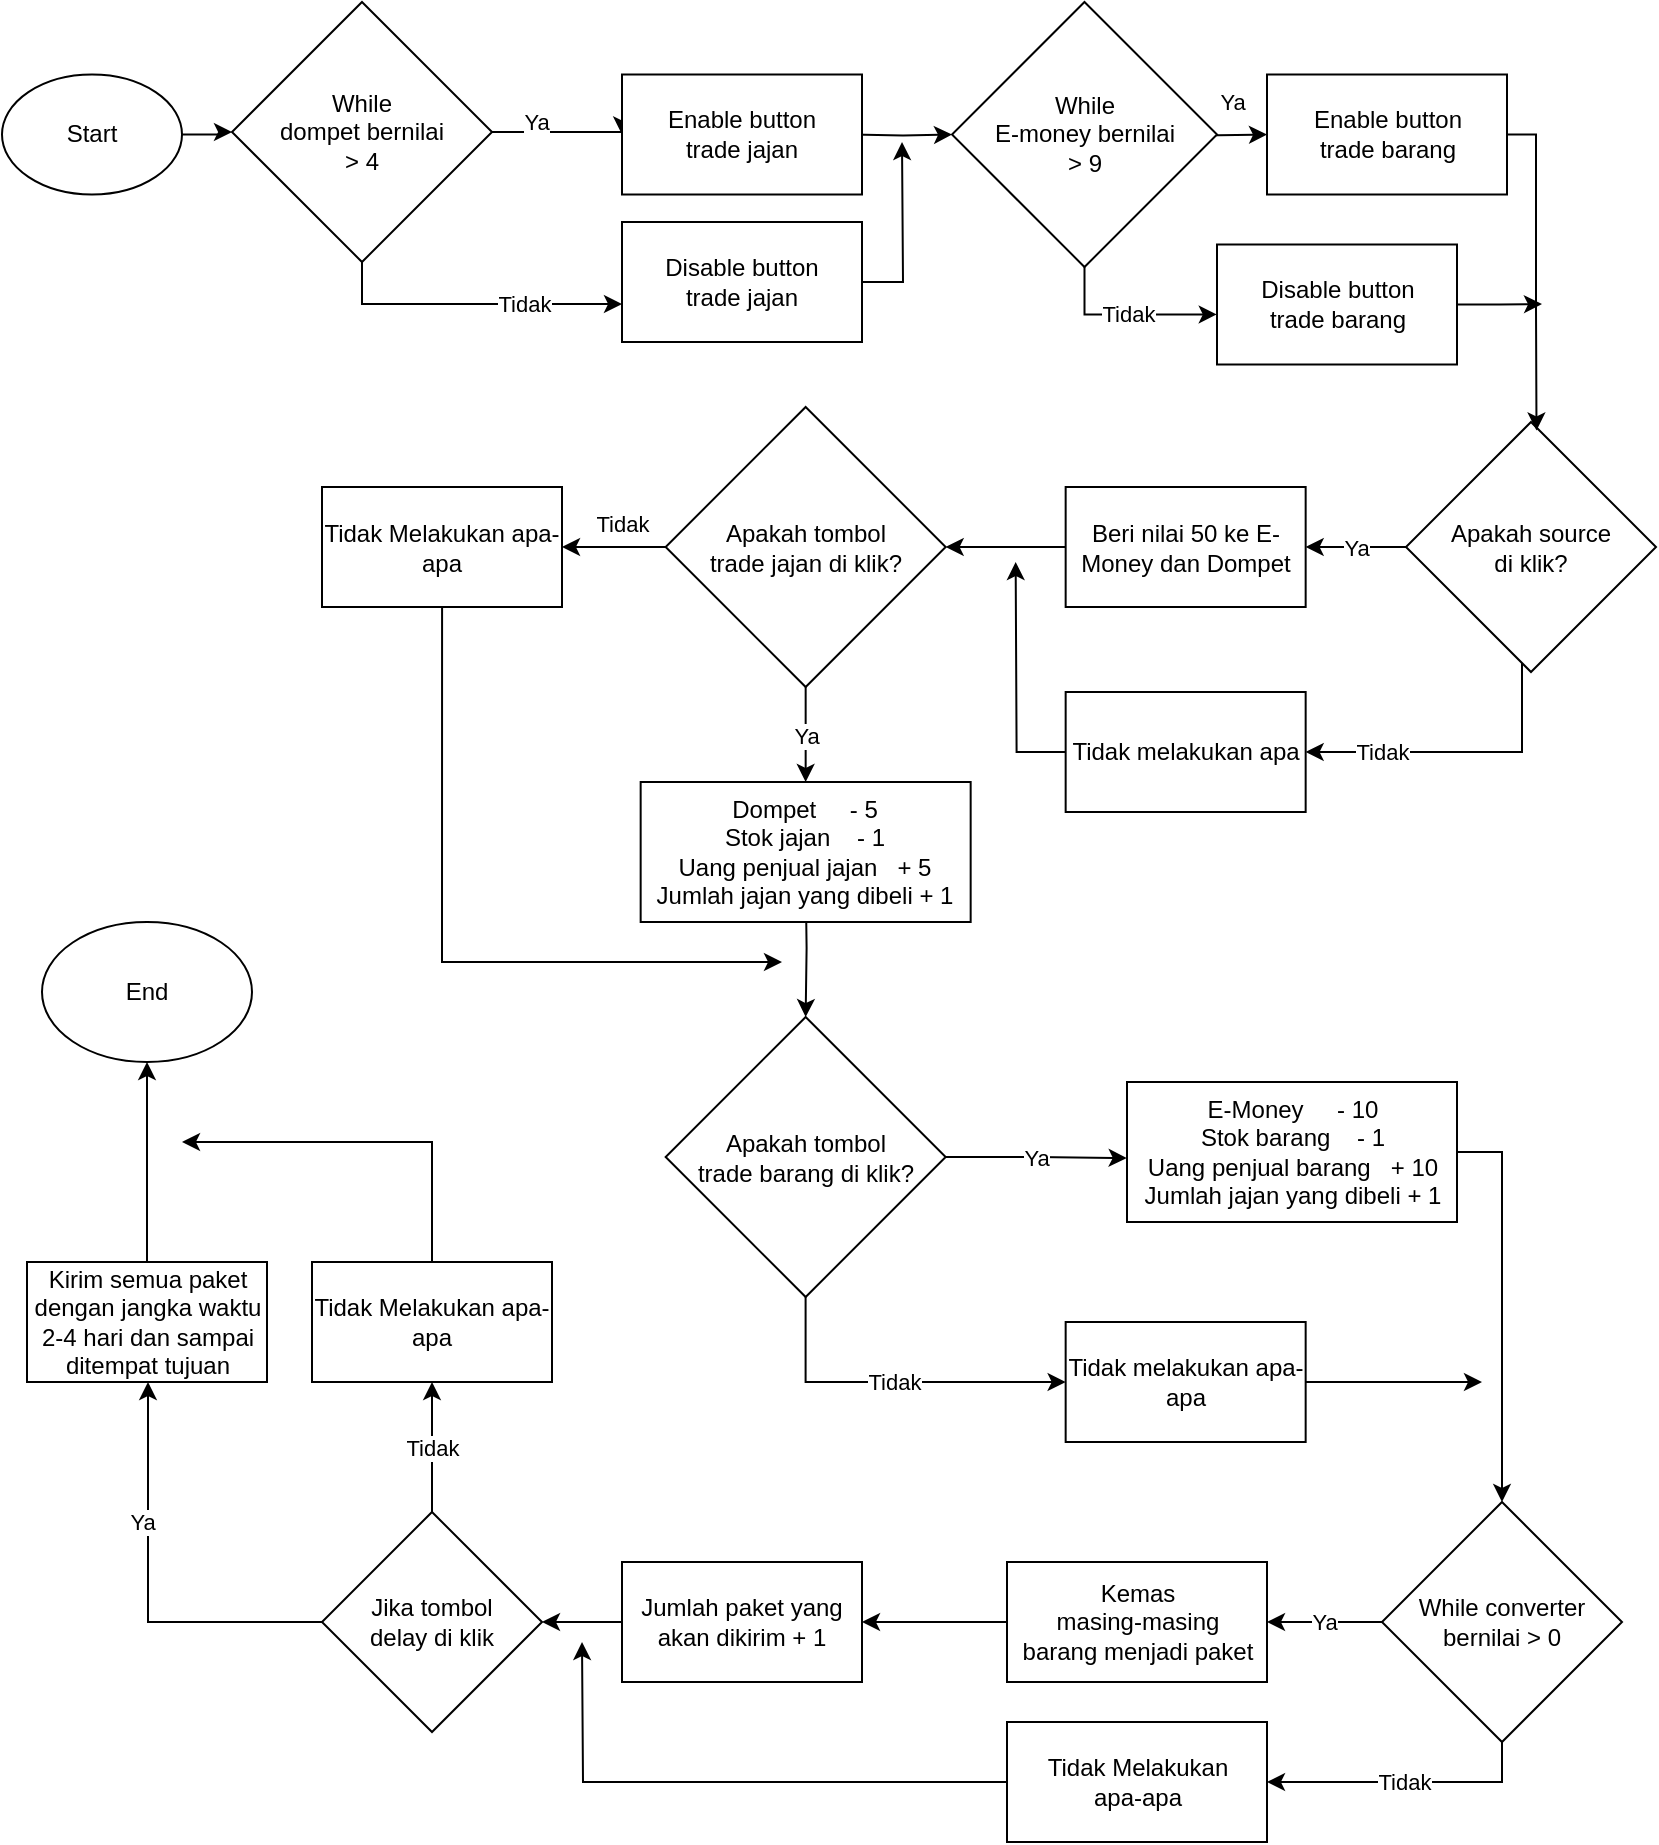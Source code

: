 <mxfile version="17.4.6" type="github">
  <diagram id="C5RBs43oDa-KdzZeNtuy" name="Page-1">
    <mxGraphModel dx="1185" dy="579" grid="1" gridSize="10" guides="1" tooltips="1" connect="1" arrows="1" fold="1" page="1" pageScale="1" pageWidth="827" pageHeight="1169" math="0" shadow="0">
      <root>
        <mxCell id="WIyWlLk6GJQsqaUBKTNV-0" />
        <mxCell id="WIyWlLk6GJQsqaUBKTNV-1" parent="WIyWlLk6GJQsqaUBKTNV-0" />
        <mxCell id="Z7cNQyEQPVKTYNyqZmgP-8" style="edgeStyle=orthogonalEdgeStyle;rounded=0;orthogonalLoop=1;jettySize=auto;html=1;entryX=1;entryY=0.5;entryDx=0;entryDy=0;" parent="WIyWlLk6GJQsqaUBKTNV-1" source="Z7cNQyEQPVKTYNyqZmgP-0" target="Z7cNQyEQPVKTYNyqZmgP-10" edge="1">
          <mxGeometry relative="1" as="geometry">
            <mxPoint x="764.94" y="410" as="targetPoint" />
            <Array as="points">
              <mxPoint x="760" y="385" />
            </Array>
          </mxGeometry>
        </mxCell>
        <mxCell id="Z7cNQyEQPVKTYNyqZmgP-34" value="Tidak" style="edgeLabel;html=1;align=center;verticalAlign=middle;resizable=0;points=[];" parent="Z7cNQyEQPVKTYNyqZmgP-8" vertex="1" connectable="0">
          <mxGeometry x="0.498" relative="1" as="geometry">
            <mxPoint as="offset" />
          </mxGeometry>
        </mxCell>
        <mxCell id="Z7cNQyEQPVKTYNyqZmgP-33" value="Ya" style="edgeStyle=orthogonalEdgeStyle;rounded=0;orthogonalLoop=1;jettySize=auto;html=1;entryX=1;entryY=0.5;entryDx=0;entryDy=0;" parent="WIyWlLk6GJQsqaUBKTNV-1" source="Z7cNQyEQPVKTYNyqZmgP-0" target="Z7cNQyEQPVKTYNyqZmgP-11" edge="1">
          <mxGeometry relative="1" as="geometry" />
        </mxCell>
        <mxCell id="Z7cNQyEQPVKTYNyqZmgP-0" value="Apakah source &lt;br&gt;di klik?" style="rhombus;whiteSpace=wrap;html=1;" parent="WIyWlLk6GJQsqaUBKTNV-1" vertex="1">
          <mxGeometry x="702" y="220" width="125" height="125" as="geometry" />
        </mxCell>
        <mxCell id="Z7cNQyEQPVKTYNyqZmgP-38" style="edgeStyle=orthogonalEdgeStyle;rounded=0;orthogonalLoop=1;jettySize=auto;html=1;entryX=0;entryY=0.5;entryDx=0;entryDy=0;" parent="WIyWlLk6GJQsqaUBKTNV-1" source="Z7cNQyEQPVKTYNyqZmgP-4" target="Z7cNQyEQPVKTYNyqZmgP-12" edge="1">
          <mxGeometry relative="1" as="geometry" />
        </mxCell>
        <mxCell id="Z7cNQyEQPVKTYNyqZmgP-4" value="Start" style="ellipse;whiteSpace=wrap;html=1;" parent="WIyWlLk6GJQsqaUBKTNV-1" vertex="1">
          <mxGeometry y="46.25" width="90" height="60" as="geometry" />
        </mxCell>
        <mxCell id="Z7cNQyEQPVKTYNyqZmgP-41" style="edgeStyle=orthogonalEdgeStyle;rounded=0;orthogonalLoop=1;jettySize=auto;html=1;" parent="WIyWlLk6GJQsqaUBKTNV-1" source="Z7cNQyEQPVKTYNyqZmgP-10" edge="1">
          <mxGeometry relative="1" as="geometry">
            <mxPoint x="506.83" y="290" as="targetPoint" />
          </mxGeometry>
        </mxCell>
        <mxCell id="Z7cNQyEQPVKTYNyqZmgP-10" value="Tidak melakukan apa" style="rounded=0;whiteSpace=wrap;html=1;" parent="WIyWlLk6GJQsqaUBKTNV-1" vertex="1">
          <mxGeometry x="531.83" y="355" width="120" height="60" as="geometry" />
        </mxCell>
        <mxCell id="Z7cNQyEQPVKTYNyqZmgP-40" style="edgeStyle=orthogonalEdgeStyle;rounded=0;orthogonalLoop=1;jettySize=auto;html=1;" parent="WIyWlLk6GJQsqaUBKTNV-1" source="Z7cNQyEQPVKTYNyqZmgP-11" target="Z7cNQyEQPVKTYNyqZmgP-39" edge="1">
          <mxGeometry relative="1" as="geometry" />
        </mxCell>
        <mxCell id="Z7cNQyEQPVKTYNyqZmgP-11" value="Beri nilai 50 ke E-Money dan Dompet" style="rounded=0;whiteSpace=wrap;html=1;" parent="WIyWlLk6GJQsqaUBKTNV-1" vertex="1">
          <mxGeometry x="531.83" y="252.5" width="120" height="60" as="geometry" />
        </mxCell>
        <mxCell id="Z7cNQyEQPVKTYNyqZmgP-14" value="Ya" style="edgeStyle=orthogonalEdgeStyle;rounded=0;orthogonalLoop=1;jettySize=auto;html=1;entryX=0;entryY=0.5;entryDx=0;entryDy=0;" parent="WIyWlLk6GJQsqaUBKTNV-1" source="Z7cNQyEQPVKTYNyqZmgP-12" target="kCmnTzstF_ioefvpOy1T-1" edge="1">
          <mxGeometry x="-0.333" y="5" relative="1" as="geometry">
            <mxPoint x="305" y="75" as="targetPoint" />
            <Array as="points">
              <mxPoint x="310" y="75" />
            </Array>
            <mxPoint as="offset" />
          </mxGeometry>
        </mxCell>
        <mxCell id="Z7cNQyEQPVKTYNyqZmgP-22" value="Tidak" style="edgeStyle=orthogonalEdgeStyle;rounded=0;orthogonalLoop=1;jettySize=auto;html=1;" parent="WIyWlLk6GJQsqaUBKTNV-1" source="Z7cNQyEQPVKTYNyqZmgP-12" target="kCmnTzstF_ioefvpOy1T-0" edge="1">
          <mxGeometry x="0.348" relative="1" as="geometry">
            <Array as="points">
              <mxPoint x="180" y="161" />
            </Array>
            <mxPoint as="offset" />
            <mxPoint x="305.24" y="166.71" as="targetPoint" />
          </mxGeometry>
        </mxCell>
        <mxCell id="Z7cNQyEQPVKTYNyqZmgP-12" value="While&lt;br&gt;dompet bernilai &lt;br&gt;&amp;gt; 4" style="rhombus;whiteSpace=wrap;html=1;" parent="WIyWlLk6GJQsqaUBKTNV-1" vertex="1">
          <mxGeometry x="115" y="10" width="130" height="130" as="geometry" />
        </mxCell>
        <mxCell id="Z7cNQyEQPVKTYNyqZmgP-17" value="Ya" style="edgeStyle=orthogonalEdgeStyle;rounded=0;orthogonalLoop=1;jettySize=auto;html=1;entryX=0;entryY=0.5;entryDx=0;entryDy=0;" parent="WIyWlLk6GJQsqaUBKTNV-1" target="Z7cNQyEQPVKTYNyqZmgP-25" edge="1">
          <mxGeometry x="0.481" y="16" relative="1" as="geometry">
            <mxPoint x="642.5" y="76.25" as="targetPoint" />
            <mxPoint x="565" y="76.25" as="sourcePoint" />
            <mxPoint as="offset" />
          </mxGeometry>
        </mxCell>
        <mxCell id="Z7cNQyEQPVKTYNyqZmgP-28" value="Tidak" style="edgeStyle=orthogonalEdgeStyle;rounded=0;orthogonalLoop=1;jettySize=auto;html=1;entryX=-0.001;entryY=0.583;entryDx=0;entryDy=0;entryPerimeter=0;" parent="WIyWlLk6GJQsqaUBKTNV-1" source="Z7cNQyEQPVKTYNyqZmgP-15" target="Z7cNQyEQPVKTYNyqZmgP-27" edge="1">
          <mxGeometry relative="1" as="geometry">
            <Array as="points">
              <mxPoint x="541" y="166.25" />
            </Array>
          </mxGeometry>
        </mxCell>
        <mxCell id="Z7cNQyEQPVKTYNyqZmgP-15" value="While&lt;br&gt;E-money bernilai &lt;br&gt;&amp;gt; 9" style="rhombus;whiteSpace=wrap;html=1;" parent="WIyWlLk6GJQsqaUBKTNV-1" vertex="1">
          <mxGeometry x="475" y="10" width="132.5" height="132.5" as="geometry" />
        </mxCell>
        <mxCell id="Z7cNQyEQPVKTYNyqZmgP-23" style="edgeStyle=orthogonalEdgeStyle;rounded=0;orthogonalLoop=1;jettySize=auto;html=1;entryX=0;entryY=0.5;entryDx=0;entryDy=0;" parent="WIyWlLk6GJQsqaUBKTNV-1" target="Z7cNQyEQPVKTYNyqZmgP-15" edge="1">
          <mxGeometry relative="1" as="geometry">
            <mxPoint x="425" y="76.25" as="sourcePoint" />
          </mxGeometry>
        </mxCell>
        <mxCell id="Z7cNQyEQPVKTYNyqZmgP-35" style="edgeStyle=orthogonalEdgeStyle;rounded=0;orthogonalLoop=1;jettySize=auto;html=1;entryX=0.522;entryY=0.034;entryDx=0;entryDy=0;entryPerimeter=0;" parent="WIyWlLk6GJQsqaUBKTNV-1" source="Z7cNQyEQPVKTYNyqZmgP-25" target="Z7cNQyEQPVKTYNyqZmgP-0" edge="1">
          <mxGeometry relative="1" as="geometry">
            <Array as="points">
              <mxPoint x="767" y="76" />
              <mxPoint x="767" y="163" />
            </Array>
          </mxGeometry>
        </mxCell>
        <mxCell id="Z7cNQyEQPVKTYNyqZmgP-25" value="Enable button &lt;br&gt;trade barang" style="rounded=0;whiteSpace=wrap;html=1;" parent="WIyWlLk6GJQsqaUBKTNV-1" vertex="1">
          <mxGeometry x="632.5" y="46.25" width="120" height="60" as="geometry" />
        </mxCell>
        <mxCell id="Z7cNQyEQPVKTYNyqZmgP-36" style="edgeStyle=orthogonalEdgeStyle;rounded=0;orthogonalLoop=1;jettySize=auto;html=1;" parent="WIyWlLk6GJQsqaUBKTNV-1" source="Z7cNQyEQPVKTYNyqZmgP-27" edge="1">
          <mxGeometry relative="1" as="geometry">
            <mxPoint x="770" y="161" as="targetPoint" />
          </mxGeometry>
        </mxCell>
        <mxCell id="Z7cNQyEQPVKTYNyqZmgP-27" value="Disable button &lt;br&gt;trade barang" style="rounded=0;whiteSpace=wrap;html=1;" parent="WIyWlLk6GJQsqaUBKTNV-1" vertex="1">
          <mxGeometry x="607.5" y="131.25" width="120" height="60" as="geometry" />
        </mxCell>
        <mxCell id="Z7cNQyEQPVKTYNyqZmgP-42" value="Ya" style="edgeStyle=orthogonalEdgeStyle;rounded=0;orthogonalLoop=1;jettySize=auto;html=1;entryX=0.5;entryY=0;entryDx=0;entryDy=0;" parent="WIyWlLk6GJQsqaUBKTNV-1" source="Z7cNQyEQPVKTYNyqZmgP-39" target="Z7cNQyEQPVKTYNyqZmgP-43" edge="1">
          <mxGeometry relative="1" as="geometry">
            <mxPoint x="401.83" y="410" as="targetPoint" />
          </mxGeometry>
        </mxCell>
        <mxCell id="Z7cNQyEQPVKTYNyqZmgP-44" value="Tidak" style="edgeStyle=orthogonalEdgeStyle;rounded=0;orthogonalLoop=1;jettySize=auto;html=1;entryX=1;entryY=0.5;entryDx=0;entryDy=0;" parent="WIyWlLk6GJQsqaUBKTNV-1" source="Z7cNQyEQPVKTYNyqZmgP-39" target="Z7cNQyEQPVKTYNyqZmgP-48" edge="1">
          <mxGeometry x="-0.158" y="-13" relative="1" as="geometry">
            <mxPoint x="280" y="282.5" as="targetPoint" />
            <mxPoint y="1" as="offset" />
          </mxGeometry>
        </mxCell>
        <mxCell id="Z7cNQyEQPVKTYNyqZmgP-39" value="Apakah tombol &lt;br&gt;trade jajan di klik?" style="rhombus;whiteSpace=wrap;html=1;" parent="WIyWlLk6GJQsqaUBKTNV-1" vertex="1">
          <mxGeometry x="331.83" y="212.5" width="140" height="140" as="geometry" />
        </mxCell>
        <mxCell id="Z7cNQyEQPVKTYNyqZmgP-53" style="edgeStyle=orthogonalEdgeStyle;rounded=0;orthogonalLoop=1;jettySize=auto;html=1;entryX=0.5;entryY=0;entryDx=0;entryDy=0;" parent="WIyWlLk6GJQsqaUBKTNV-1" target="Z7cNQyEQPVKTYNyqZmgP-52" edge="1">
          <mxGeometry relative="1" as="geometry">
            <mxPoint x="401.83" y="447.5" as="sourcePoint" />
          </mxGeometry>
        </mxCell>
        <mxCell id="Z7cNQyEQPVKTYNyqZmgP-43" value="Dompet &lt;span style=&quot;white-space: pre&quot;&gt; &lt;/span&gt;&lt;span style=&quot;white-space: pre&quot;&gt; &lt;span style=&quot;white-space: pre&quot;&gt; &lt;/span&gt;&lt;span style=&quot;white-space: pre&quot;&gt; &lt;/span&gt;&lt;/span&gt;- 5&lt;br&gt;Stok jajan &lt;span style=&quot;white-space: pre&quot;&gt; &lt;span style=&quot;white-space: pre&quot;&gt; &lt;/span&gt;&lt;span style=&quot;white-space: pre&quot;&gt; &lt;/span&gt;&lt;/span&gt;- 1&lt;br&gt;Uang penjual jajan &lt;span style=&quot;white-space: pre&quot;&gt; &lt;/span&gt;&lt;span style=&quot;white-space: pre&quot;&gt; &lt;/span&gt;+ 5&lt;br&gt;Jumlah jajan yang dibeli + 1" style="rounded=0;whiteSpace=wrap;html=1;" parent="WIyWlLk6GJQsqaUBKTNV-1" vertex="1">
          <mxGeometry x="319.33" y="400" width="165" height="70" as="geometry" />
        </mxCell>
        <mxCell id="Z7cNQyEQPVKTYNyqZmgP-54" style="edgeStyle=orthogonalEdgeStyle;rounded=0;orthogonalLoop=1;jettySize=auto;html=1;" parent="WIyWlLk6GJQsqaUBKTNV-1" edge="1">
          <mxGeometry relative="1" as="geometry">
            <mxPoint x="390" y="490" as="targetPoint" />
            <mxPoint x="220.043" y="290" as="sourcePoint" />
            <Array as="points">
              <mxPoint x="220" y="490" />
            </Array>
          </mxGeometry>
        </mxCell>
        <mxCell id="Z7cNQyEQPVKTYNyqZmgP-48" value="Tidak Melakukan apa-apa" style="rounded=0;whiteSpace=wrap;html=1;" parent="WIyWlLk6GJQsqaUBKTNV-1" vertex="1">
          <mxGeometry x="160" y="252.5" width="120" height="60" as="geometry" />
        </mxCell>
        <mxCell id="Z7cNQyEQPVKTYNyqZmgP-60" value="Ya" style="edgeStyle=orthogonalEdgeStyle;rounded=0;orthogonalLoop=1;jettySize=auto;html=1;entryX=-0.001;entryY=0.543;entryDx=0;entryDy=0;entryPerimeter=0;" parent="WIyWlLk6GJQsqaUBKTNV-1" source="Z7cNQyEQPVKTYNyqZmgP-52" target="Z7cNQyEQPVKTYNyqZmgP-56" edge="1">
          <mxGeometry relative="1" as="geometry" />
        </mxCell>
        <mxCell id="Z7cNQyEQPVKTYNyqZmgP-61" value="Tidak" style="edgeStyle=orthogonalEdgeStyle;rounded=0;orthogonalLoop=1;jettySize=auto;html=1;" parent="WIyWlLk6GJQsqaUBKTNV-1" source="Z7cNQyEQPVKTYNyqZmgP-52" target="Z7cNQyEQPVKTYNyqZmgP-58" edge="1">
          <mxGeometry relative="1" as="geometry">
            <Array as="points">
              <mxPoint x="402" y="700" />
            </Array>
          </mxGeometry>
        </mxCell>
        <mxCell id="Z7cNQyEQPVKTYNyqZmgP-52" value="Apakah tombol &lt;br&gt;trade barang di klik?" style="rhombus;whiteSpace=wrap;html=1;" parent="WIyWlLk6GJQsqaUBKTNV-1" vertex="1">
          <mxGeometry x="331.83" y="517.5" width="140" height="140" as="geometry" />
        </mxCell>
        <mxCell id="Z7cNQyEQPVKTYNyqZmgP-63" style="edgeStyle=orthogonalEdgeStyle;rounded=0;orthogonalLoop=1;jettySize=auto;html=1;entryX=0.5;entryY=0;entryDx=0;entryDy=0;" parent="WIyWlLk6GJQsqaUBKTNV-1" source="Z7cNQyEQPVKTYNyqZmgP-56" target="Z7cNQyEQPVKTYNyqZmgP-62" edge="1">
          <mxGeometry relative="1" as="geometry">
            <Array as="points">
              <mxPoint x="750" y="585" />
            </Array>
          </mxGeometry>
        </mxCell>
        <mxCell id="Z7cNQyEQPVKTYNyqZmgP-56" value="E-Money &lt;span style=&quot;white-space: pre&quot;&gt; &lt;/span&gt;&lt;span style=&quot;white-space: pre&quot;&gt; &lt;/span&gt;&lt;span style=&quot;white-space: pre&quot;&gt; &lt;/span&gt;&lt;span style=&quot;white-space: pre&quot;&gt; &lt;/span&gt;- 10&lt;br&gt;Stok barang &lt;span style=&quot;white-space: pre&quot;&gt; &lt;/span&gt;&lt;span style=&quot;white-space: pre&quot;&gt; &lt;/span&gt;&lt;span style=&quot;white-space: pre&quot;&gt; &lt;/span&gt;- 1&lt;br&gt;Uang penjual barang&lt;span style=&quot;white-space: pre&quot;&gt; &lt;/span&gt;&lt;span style=&quot;white-space: pre&quot;&gt; &lt;/span&gt;&lt;span style=&quot;white-space: pre&quot;&gt; &lt;/span&gt;+ 10&lt;br&gt;Jumlah jajan yang dibeli + 1" style="rounded=0;whiteSpace=wrap;html=1;" parent="WIyWlLk6GJQsqaUBKTNV-1" vertex="1">
          <mxGeometry x="562.5" y="550" width="165" height="70" as="geometry" />
        </mxCell>
        <mxCell id="Z7cNQyEQPVKTYNyqZmgP-64" style="edgeStyle=orthogonalEdgeStyle;rounded=0;orthogonalLoop=1;jettySize=auto;html=1;" parent="WIyWlLk6GJQsqaUBKTNV-1" source="Z7cNQyEQPVKTYNyqZmgP-58" edge="1">
          <mxGeometry relative="1" as="geometry">
            <mxPoint x="740" y="700" as="targetPoint" />
          </mxGeometry>
        </mxCell>
        <mxCell id="Z7cNQyEQPVKTYNyqZmgP-58" value="Tidak melakukan apa-apa" style="rounded=0;whiteSpace=wrap;html=1;" parent="WIyWlLk6GJQsqaUBKTNV-1" vertex="1">
          <mxGeometry x="531.83" y="670" width="120" height="60" as="geometry" />
        </mxCell>
        <mxCell id="Z7cNQyEQPVKTYNyqZmgP-65" value="Ya" style="edgeStyle=orthogonalEdgeStyle;rounded=0;orthogonalLoop=1;jettySize=auto;html=1;entryX=1;entryY=0.5;entryDx=0;entryDy=0;" parent="WIyWlLk6GJQsqaUBKTNV-1" source="Z7cNQyEQPVKTYNyqZmgP-62" target="Z7cNQyEQPVKTYNyqZmgP-66" edge="1">
          <mxGeometry relative="1" as="geometry">
            <mxPoint x="620" y="820" as="targetPoint" />
          </mxGeometry>
        </mxCell>
        <mxCell id="Z7cNQyEQPVKTYNyqZmgP-69" value="Tidak" style="edgeStyle=orthogonalEdgeStyle;rounded=0;orthogonalLoop=1;jettySize=auto;html=1;entryX=1;entryY=0.5;entryDx=0;entryDy=0;" parent="WIyWlLk6GJQsqaUBKTNV-1" source="Z7cNQyEQPVKTYNyqZmgP-62" target="Z7cNQyEQPVKTYNyqZmgP-68" edge="1">
          <mxGeometry relative="1" as="geometry">
            <Array as="points">
              <mxPoint x="750" y="900" />
            </Array>
          </mxGeometry>
        </mxCell>
        <mxCell id="Z7cNQyEQPVKTYNyqZmgP-62" value="While converter bernilai &amp;gt; 0" style="rhombus;whiteSpace=wrap;html=1;" parent="WIyWlLk6GJQsqaUBKTNV-1" vertex="1">
          <mxGeometry x="690" y="760" width="120" height="120" as="geometry" />
        </mxCell>
        <mxCell id="Z7cNQyEQPVKTYNyqZmgP-70" style="edgeStyle=orthogonalEdgeStyle;rounded=0;orthogonalLoop=1;jettySize=auto;html=1;" parent="WIyWlLk6GJQsqaUBKTNV-1" source="Z7cNQyEQPVKTYNyqZmgP-66" target="Z7cNQyEQPVKTYNyqZmgP-71" edge="1">
          <mxGeometry relative="1" as="geometry">
            <mxPoint x="440" y="820" as="targetPoint" />
          </mxGeometry>
        </mxCell>
        <mxCell id="Z7cNQyEQPVKTYNyqZmgP-66" value="Kemas &lt;br&gt;masing-masing &lt;br&gt;barang menjadi paket" style="rounded=0;whiteSpace=wrap;html=1;" parent="WIyWlLk6GJQsqaUBKTNV-1" vertex="1">
          <mxGeometry x="502.5" y="790" width="130" height="60" as="geometry" />
        </mxCell>
        <mxCell id="kCmnTzstF_ioefvpOy1T-6" style="edgeStyle=orthogonalEdgeStyle;rounded=0;orthogonalLoop=1;jettySize=auto;html=1;" edge="1" parent="WIyWlLk6GJQsqaUBKTNV-1" source="Z7cNQyEQPVKTYNyqZmgP-68">
          <mxGeometry relative="1" as="geometry">
            <mxPoint x="290" y="830" as="targetPoint" />
          </mxGeometry>
        </mxCell>
        <mxCell id="Z7cNQyEQPVKTYNyqZmgP-68" value="Tidak Melakukan &lt;br&gt;apa-apa" style="rounded=0;whiteSpace=wrap;html=1;" parent="WIyWlLk6GJQsqaUBKTNV-1" vertex="1">
          <mxGeometry x="502.5" y="870" width="130" height="60" as="geometry" />
        </mxCell>
        <mxCell id="Z7cNQyEQPVKTYNyqZmgP-72" style="edgeStyle=orthogonalEdgeStyle;rounded=0;orthogonalLoop=1;jettySize=auto;html=1;" parent="WIyWlLk6GJQsqaUBKTNV-1" source="Z7cNQyEQPVKTYNyqZmgP-71" target="Z7cNQyEQPVKTYNyqZmgP-73" edge="1">
          <mxGeometry relative="1" as="geometry">
            <mxPoint x="240" y="820" as="targetPoint" />
          </mxGeometry>
        </mxCell>
        <mxCell id="Z7cNQyEQPVKTYNyqZmgP-71" value="Jumlah paket yang akan dikirim + 1" style="rounded=0;whiteSpace=wrap;html=1;" parent="WIyWlLk6GJQsqaUBKTNV-1" vertex="1">
          <mxGeometry x="310" y="790" width="120" height="60" as="geometry" />
        </mxCell>
        <mxCell id="Z7cNQyEQPVKTYNyqZmgP-75" value="Ya" style="edgeStyle=orthogonalEdgeStyle;rounded=0;orthogonalLoop=1;jettySize=auto;html=1;" parent="WIyWlLk6GJQsqaUBKTNV-1" source="Z7cNQyEQPVKTYNyqZmgP-73" target="Z7cNQyEQPVKTYNyqZmgP-76" edge="1">
          <mxGeometry x="0.324" y="3" relative="1" as="geometry">
            <mxPoint x="70" y="720" as="targetPoint" />
            <Array as="points">
              <mxPoint x="73" y="820" />
            </Array>
            <mxPoint as="offset" />
          </mxGeometry>
        </mxCell>
        <mxCell id="Z7cNQyEQPVKTYNyqZmgP-81" value="Tidak" style="edgeStyle=orthogonalEdgeStyle;rounded=0;orthogonalLoop=1;jettySize=auto;html=1;" parent="WIyWlLk6GJQsqaUBKTNV-1" source="Z7cNQyEQPVKTYNyqZmgP-73" target="Z7cNQyEQPVKTYNyqZmgP-82" edge="1">
          <mxGeometry relative="1" as="geometry">
            <mxPoint x="205" y="720" as="targetPoint" />
          </mxGeometry>
        </mxCell>
        <mxCell id="Z7cNQyEQPVKTYNyqZmgP-73" value="Jika tombol &lt;br&gt;delay di klik" style="rhombus;whiteSpace=wrap;html=1;" parent="WIyWlLk6GJQsqaUBKTNV-1" vertex="1">
          <mxGeometry x="160" y="765" width="110" height="110" as="geometry" />
        </mxCell>
        <mxCell id="Z7cNQyEQPVKTYNyqZmgP-77" style="edgeStyle=orthogonalEdgeStyle;rounded=0;orthogonalLoop=1;jettySize=auto;html=1;entryX=0.5;entryY=1;entryDx=0;entryDy=0;" parent="WIyWlLk6GJQsqaUBKTNV-1" source="Z7cNQyEQPVKTYNyqZmgP-76" target="Z7cNQyEQPVKTYNyqZmgP-79" edge="1">
          <mxGeometry relative="1" as="geometry">
            <mxPoint x="80" y="620" as="targetPoint" />
          </mxGeometry>
        </mxCell>
        <mxCell id="Z7cNQyEQPVKTYNyqZmgP-76" value="Kirim semua paket dengan jangka waktu 2-4 hari dan sampai ditempat tujuan" style="rounded=0;whiteSpace=wrap;html=1;" parent="WIyWlLk6GJQsqaUBKTNV-1" vertex="1">
          <mxGeometry x="12.5" y="640" width="120" height="60" as="geometry" />
        </mxCell>
        <mxCell id="Z7cNQyEQPVKTYNyqZmgP-79" value="End" style="ellipse;whiteSpace=wrap;html=1;" parent="WIyWlLk6GJQsqaUBKTNV-1" vertex="1">
          <mxGeometry x="20" y="470" width="105" height="70" as="geometry" />
        </mxCell>
        <mxCell id="Z7cNQyEQPVKTYNyqZmgP-83" style="edgeStyle=orthogonalEdgeStyle;rounded=0;orthogonalLoop=1;jettySize=auto;html=1;" parent="WIyWlLk6GJQsqaUBKTNV-1" source="Z7cNQyEQPVKTYNyqZmgP-82" edge="1">
          <mxGeometry relative="1" as="geometry">
            <mxPoint x="90" y="580" as="targetPoint" />
            <Array as="points">
              <mxPoint x="215" y="580" />
            </Array>
          </mxGeometry>
        </mxCell>
        <mxCell id="Z7cNQyEQPVKTYNyqZmgP-82" value="Tidak Melakukan apa-apa" style="rounded=0;whiteSpace=wrap;html=1;" parent="WIyWlLk6GJQsqaUBKTNV-1" vertex="1">
          <mxGeometry x="155" y="640" width="120" height="60" as="geometry" />
        </mxCell>
        <mxCell id="kCmnTzstF_ioefvpOy1T-2" style="edgeStyle=orthogonalEdgeStyle;rounded=0;orthogonalLoop=1;jettySize=auto;html=1;" edge="1" parent="WIyWlLk6GJQsqaUBKTNV-1" source="kCmnTzstF_ioefvpOy1T-0">
          <mxGeometry relative="1" as="geometry">
            <mxPoint x="450" y="80" as="targetPoint" />
          </mxGeometry>
        </mxCell>
        <mxCell id="kCmnTzstF_ioefvpOy1T-0" value="Disable button &lt;br&gt;trade jajan" style="rounded=0;whiteSpace=wrap;html=1;" vertex="1" parent="WIyWlLk6GJQsqaUBKTNV-1">
          <mxGeometry x="310" y="120" width="120" height="60" as="geometry" />
        </mxCell>
        <mxCell id="kCmnTzstF_ioefvpOy1T-1" value="Enable button&lt;br&gt;trade jajan" style="rounded=0;whiteSpace=wrap;html=1;" vertex="1" parent="WIyWlLk6GJQsqaUBKTNV-1">
          <mxGeometry x="310" y="46.25" width="120" height="60" as="geometry" />
        </mxCell>
      </root>
    </mxGraphModel>
  </diagram>
</mxfile>
